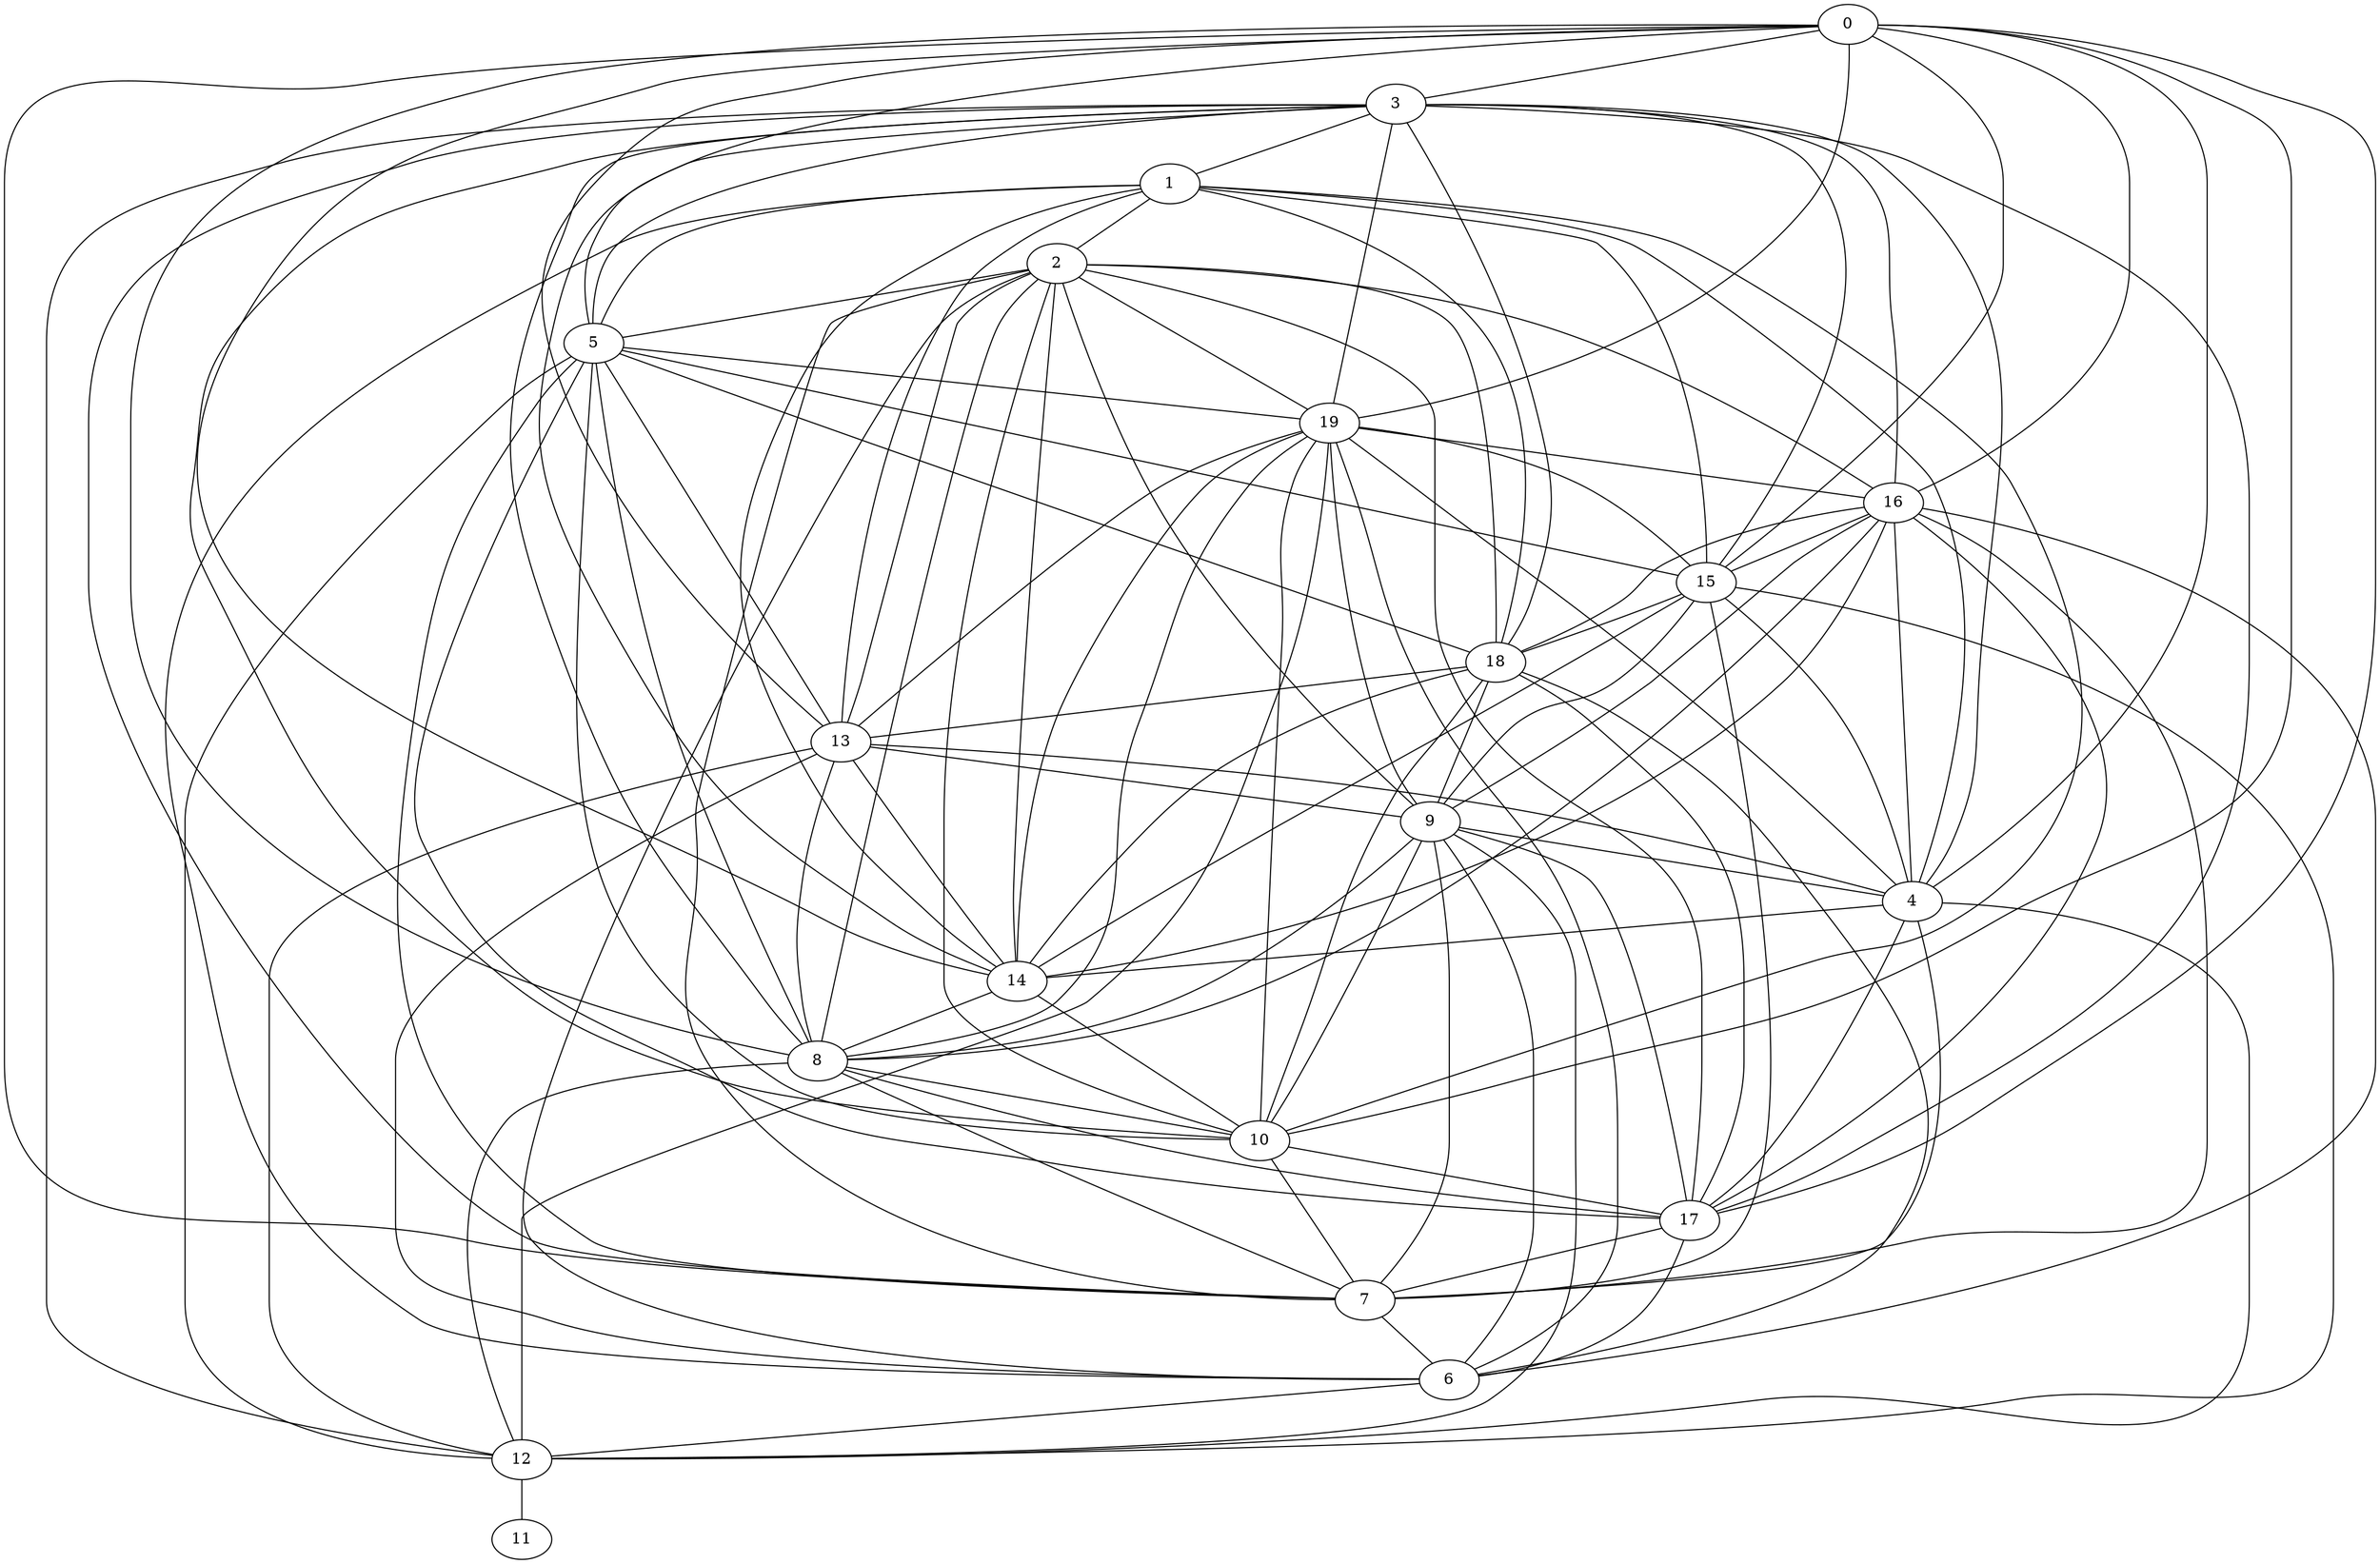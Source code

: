 graph G {
0;
1;
2;
3;
4;
5;
6;
7;
8;
9;
10;
11;
12;
13;
14;
15;
16;
17;
18;
19;
6--16 ;
14--18 ;
18--13 ;
12--11 ;
10--3 ;
2--19 ;
15--9 ;
15--4 ;
1--5 ;
19--14 ;
8--9 ;
10--17 ;
2--18 ;
5--0 ;
15--7 ;
10--19 ;
13--1 ;
5--19 ;
15--12 ;
8--0 ;
18--10 ;
17--7 ;
6--9 ;
18--1 ;
1--6 ;
8--13 ;
6--18 ;
0--17 ;
3--4 ;
18--3 ;
9--19 ;
19--6 ;
7--16 ;
16--15 ;
4--14 ;
17--4 ;
17--9 ;
6--13 ;
3--14 ;
9--7 ;
2--5 ;
6--12 ;
14--8 ;
16--0 ;
3--19 ;
19--16 ;
12--8 ;
17--18 ;
8--5 ;
2--14 ;
2--9 ;
5--17 ;
16--14 ;
3--15 ;
19--4 ;
8--10 ;
9--4 ;
2--10 ;
3--8 ;
7--8 ;
12--19 ;
9--18 ;
10--14 ;
19--0 ;
8--2 ;
5--13 ;
17--6 ;
3--1 ;
2--6 ;
4--1 ;
4--16 ;
9--12 ;
1--14 ;
16--9 ;
16--2 ;
3--7 ;
7--4 ;
13--4 ;
19--8 ;
7--5 ;
10--5 ;
16--18 ;
0--13 ;
15--0 ;
19--13 ;
1--15 ;
13--9 ;
4--12 ;
16--8 ;
2--13 ;
2--17 ;
17--8 ;
7--10 ;
12--5 ;
12--13 ;
0--10 ;
14--0 ;
3--17 ;
7--6 ;
15--5 ;
5--3 ;
1--2 ;
0--7 ;
7--2 ;
9--10 ;
4--0 ;
15--18 ;
19--15 ;
16--17 ;
15--14 ;
5--18 ;
14--13 ;
1--10 ;
12--3 ;
3--16 ;
0--3 ;
}
